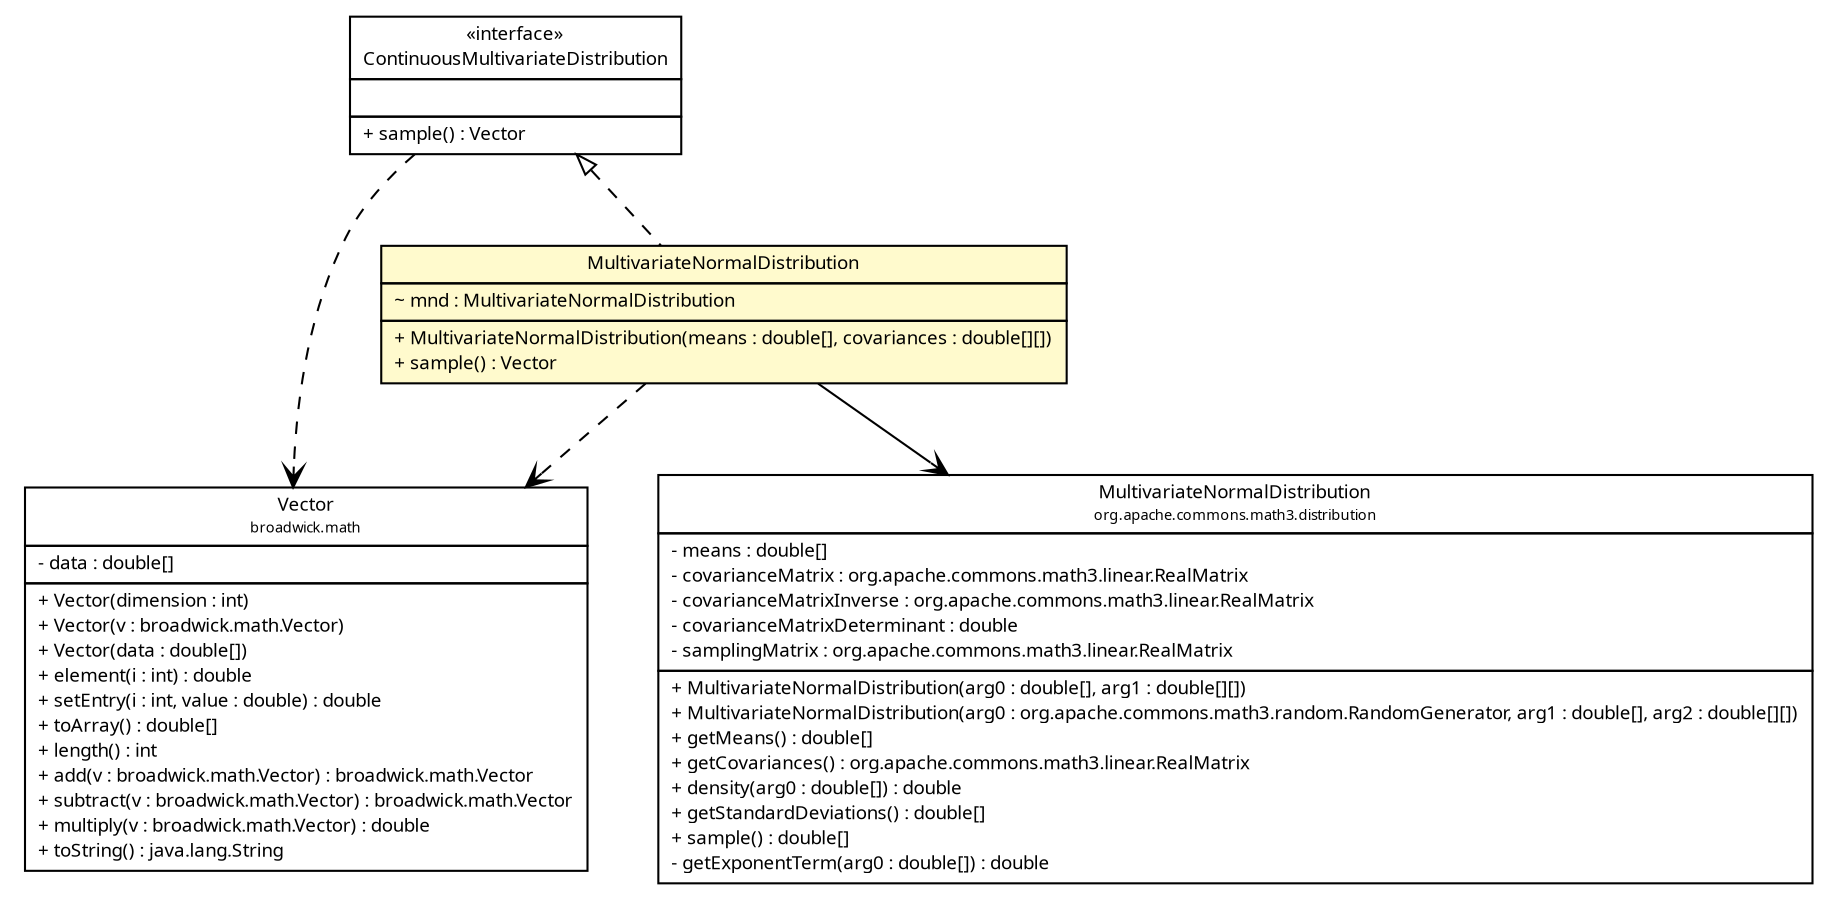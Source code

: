 #!/usr/local/bin/dot
#
# Class diagram 
# Generated by UMLGraph version R5_6 (http://www.umlgraph.org/)
#

digraph G {
	edge [fontname="Trebuchet MS",fontsize=10,labelfontname="Trebuchet MS",labelfontsize=10];
	node [fontname="Trebuchet MS",fontsize=10,shape=plaintext];
	nodesep=0.25;
	ranksep=0.5;
	// broadwick.math.Vector
	c19750 [label=<<table title="broadwick.math.Vector" border="0" cellborder="1" cellspacing="0" cellpadding="2" port="p" href="../../math/Vector.html">
		<tr><td><table border="0" cellspacing="0" cellpadding="1">
<tr><td align="center" balign="center"><font face="Trebuchet MS"> Vector </font></td></tr>
<tr><td align="center" balign="center"><font face="Trebuchet MS" point-size="7.0"> broadwick.math </font></td></tr>
		</table></td></tr>
		<tr><td><table border="0" cellspacing="0" cellpadding="1">
<tr><td align="left" balign="left"> - data : double[] </td></tr>
		</table></td></tr>
		<tr><td><table border="0" cellspacing="0" cellpadding="1">
<tr><td align="left" balign="left"> + Vector(dimension : int) </td></tr>
<tr><td align="left" balign="left"> + Vector(v : broadwick.math.Vector) </td></tr>
<tr><td align="left" balign="left"> + Vector(data : double[]) </td></tr>
<tr><td align="left" balign="left"> + element(i : int) : double </td></tr>
<tr><td align="left" balign="left"> + setEntry(i : int, value : double) : double </td></tr>
<tr><td align="left" balign="left"> + toArray() : double[] </td></tr>
<tr><td align="left" balign="left"> + length() : int </td></tr>
<tr><td align="left" balign="left"> + add(v : broadwick.math.Vector) : broadwick.math.Vector </td></tr>
<tr><td align="left" balign="left"> + subtract(v : broadwick.math.Vector) : broadwick.math.Vector </td></tr>
<tr><td align="left" balign="left"> + multiply(v : broadwick.math.Vector) : double </td></tr>
<tr><td align="left" balign="left"> + toString() : java.lang.String </td></tr>
		</table></td></tr>
		</table>>, URL="../../math/Vector.html", fontname="Trebuchet MS", fontcolor="black", fontsize=9.0];
	// broadwick.statistics.distributions.MultivariateNormalDistribution
	c19789 [label=<<table title="broadwick.statistics.distributions.MultivariateNormalDistribution" border="0" cellborder="1" cellspacing="0" cellpadding="2" port="p" bgcolor="lemonChiffon" href="./MultivariateNormalDistribution.html">
		<tr><td><table border="0" cellspacing="0" cellpadding="1">
<tr><td align="center" balign="center"><font face="Trebuchet MS"> MultivariateNormalDistribution </font></td></tr>
		</table></td></tr>
		<tr><td><table border="0" cellspacing="0" cellpadding="1">
<tr><td align="left" balign="left"> ~ mnd : MultivariateNormalDistribution </td></tr>
		</table></td></tr>
		<tr><td><table border="0" cellspacing="0" cellpadding="1">
<tr><td align="left" balign="left"> + MultivariateNormalDistribution(means : double[], covariances : double[][]) </td></tr>
<tr><td align="left" balign="left"> + sample() : Vector </td></tr>
		</table></td></tr>
		</table>>, URL="./MultivariateNormalDistribution.html", fontname="Trebuchet MS", fontcolor="black", fontsize=9.0];
	// broadwick.statistics.distributions.ContinuousMultivariateDistribution
	c19794 [label=<<table title="broadwick.statistics.distributions.ContinuousMultivariateDistribution" border="0" cellborder="1" cellspacing="0" cellpadding="2" port="p" href="./ContinuousMultivariateDistribution.html">
		<tr><td><table border="0" cellspacing="0" cellpadding="1">
<tr><td align="center" balign="center"> &#171;interface&#187; </td></tr>
<tr><td align="center" balign="center"><font face="Trebuchet MS"> ContinuousMultivariateDistribution </font></td></tr>
		</table></td></tr>
		<tr><td><table border="0" cellspacing="0" cellpadding="1">
<tr><td align="left" balign="left">  </td></tr>
		</table></td></tr>
		<tr><td><table border="0" cellspacing="0" cellpadding="1">
<tr><td align="left" balign="left"><font face="Trebuchet MS" point-size="9.0"> + sample() : Vector </font></td></tr>
		</table></td></tr>
		</table>>, URL="./ContinuousMultivariateDistribution.html", fontname="Trebuchet MS", fontcolor="black", fontsize=9.0];
	//broadwick.statistics.distributions.MultivariateNormalDistribution implements broadwick.statistics.distributions.ContinuousMultivariateDistribution
	c19794:p -> c19789:p [dir=back,arrowtail=empty,style=dashed];
	// broadwick.statistics.distributions.MultivariateNormalDistribution NAVASSOC org.apache.commons.math3.distribution.MultivariateNormalDistribution
	c19789:p -> c19841:p [taillabel="", label="", headlabel="", fontname="Trebuchet MS", fontcolor="black", fontsize=10.0, color="black", arrowhead=open];
	// broadwick.statistics.distributions.MultivariateNormalDistribution DEPEND broadwick.math.Vector
	c19789:p -> c19750:p [taillabel="", label="", headlabel="", fontname="Trebuchet MS", fontcolor="black", fontsize=10.0, color="black", arrowhead=open, style=dashed];
	// broadwick.statistics.distributions.ContinuousMultivariateDistribution DEPEND broadwick.math.Vector
	c19794:p -> c19750:p [taillabel="", label="", headlabel="", fontname="Trebuchet MS", fontcolor="black", fontsize=10.0, color="black", arrowhead=open, style=dashed];
	// org.apache.commons.math3.distribution.MultivariateNormalDistribution
	c19841 [label=<<table title="org.apache.commons.math3.distribution.MultivariateNormalDistribution" border="0" cellborder="1" cellspacing="0" cellpadding="2" port="p" href="http://java.sun.com/j2se/1.4.2/docs/api/org/apache/commons/math3/distribution/MultivariateNormalDistribution.html">
		<tr><td><table border="0" cellspacing="0" cellpadding="1">
<tr><td align="center" balign="center"><font face="Trebuchet MS"> MultivariateNormalDistribution </font></td></tr>
<tr><td align="center" balign="center"><font face="Trebuchet MS" point-size="7.0"> org.apache.commons.math3.distribution </font></td></tr>
		</table></td></tr>
		<tr><td><table border="0" cellspacing="0" cellpadding="1">
<tr><td align="left" balign="left"> - means : double[] </td></tr>
<tr><td align="left" balign="left"> - covarianceMatrix : org.apache.commons.math3.linear.RealMatrix </td></tr>
<tr><td align="left" balign="left"> - covarianceMatrixInverse : org.apache.commons.math3.linear.RealMatrix </td></tr>
<tr><td align="left" balign="left"> - covarianceMatrixDeterminant : double </td></tr>
<tr><td align="left" balign="left"> - samplingMatrix : org.apache.commons.math3.linear.RealMatrix </td></tr>
		</table></td></tr>
		<tr><td><table border="0" cellspacing="0" cellpadding="1">
<tr><td align="left" balign="left"> + MultivariateNormalDistribution(arg0 : double[], arg1 : double[][]) </td></tr>
<tr><td align="left" balign="left"> + MultivariateNormalDistribution(arg0 : org.apache.commons.math3.random.RandomGenerator, arg1 : double[], arg2 : double[][]) </td></tr>
<tr><td align="left" balign="left"> + getMeans() : double[] </td></tr>
<tr><td align="left" balign="left"> + getCovariances() : org.apache.commons.math3.linear.RealMatrix </td></tr>
<tr><td align="left" balign="left"> + density(arg0 : double[]) : double </td></tr>
<tr><td align="left" balign="left"> + getStandardDeviations() : double[] </td></tr>
<tr><td align="left" balign="left"> + sample() : double[] </td></tr>
<tr><td align="left" balign="left"> - getExponentTerm(arg0 : double[]) : double </td></tr>
		</table></td></tr>
		</table>>, URL="http://java.sun.com/j2se/1.4.2/docs/api/org/apache/commons/math3/distribution/MultivariateNormalDistribution.html", fontname="Trebuchet MS", fontcolor="black", fontsize=9.0];
}


